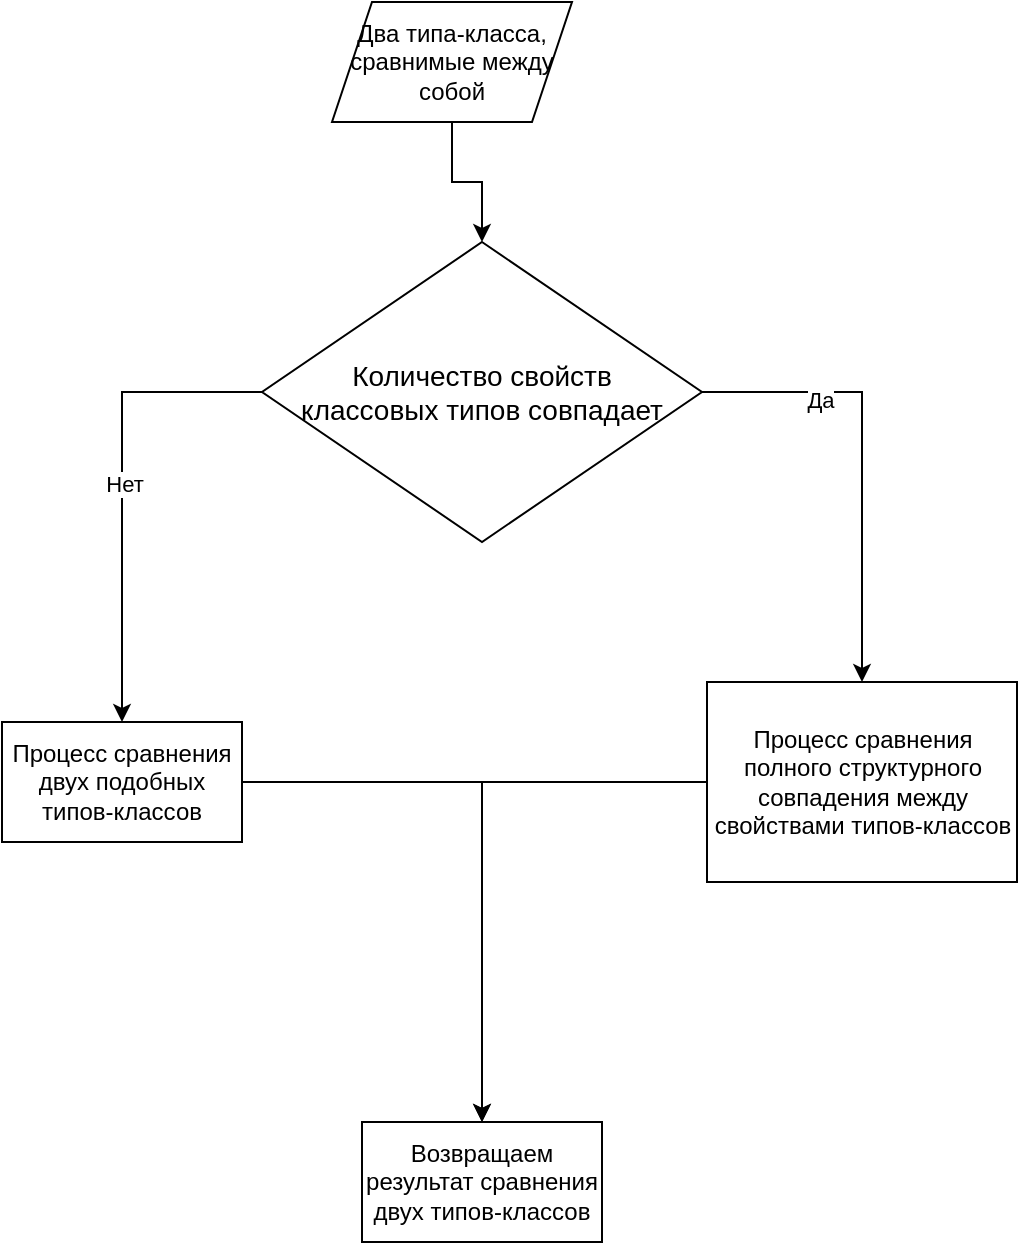 <mxfile version="24.4.3" type="github">
  <diagram name="Page-1" id="vua8_JgEmYFBtOHSUDKk">
    <mxGraphModel dx="1221" dy="1795" grid="1" gridSize="10" guides="1" tooltips="1" connect="1" arrows="1" fold="1" page="1" pageScale="1" pageWidth="827" pageHeight="1169" math="0" shadow="0">
      <root>
        <mxCell id="0" />
        <mxCell id="1" parent="0" />
        <mxCell id="R-hOA_cTozhtRgZsZmUz-1" style="edgeStyle=orthogonalEdgeStyle;rounded=0;orthogonalLoop=1;jettySize=auto;html=1;" edge="1" parent="1" source="R-hOA_cTozhtRgZsZmUz-2" target="R-hOA_cTozhtRgZsZmUz-7">
          <mxGeometry relative="1" as="geometry" />
        </mxCell>
        <mxCell id="R-hOA_cTozhtRgZsZmUz-2" value="Два типа-класса, сравнимые между собой" style="shape=parallelogram;perimeter=parallelogramPerimeter;whiteSpace=wrap;html=1;fixedSize=1;" vertex="1" parent="1">
          <mxGeometry x="795" y="-180" width="120" height="60" as="geometry" />
        </mxCell>
        <mxCell id="R-hOA_cTozhtRgZsZmUz-3" style="edgeStyle=orthogonalEdgeStyle;rounded=0;orthogonalLoop=1;jettySize=auto;html=1;entryX=0.5;entryY=0;entryDx=0;entryDy=0;" edge="1" parent="1" source="R-hOA_cTozhtRgZsZmUz-7" target="R-hOA_cTozhtRgZsZmUz-9">
          <mxGeometry relative="1" as="geometry">
            <mxPoint x="1070" y="165" as="targetPoint" />
          </mxGeometry>
        </mxCell>
        <mxCell id="R-hOA_cTozhtRgZsZmUz-4" value="Да" style="edgeLabel;html=1;align=center;verticalAlign=middle;resizable=0;points=[];" vertex="1" connectable="0" parent="R-hOA_cTozhtRgZsZmUz-3">
          <mxGeometry x="-0.474" y="-4" relative="1" as="geometry">
            <mxPoint as="offset" />
          </mxGeometry>
        </mxCell>
        <mxCell id="R-hOA_cTozhtRgZsZmUz-5" style="edgeStyle=orthogonalEdgeStyle;rounded=0;orthogonalLoop=1;jettySize=auto;html=1;entryX=0.5;entryY=0;entryDx=0;entryDy=0;" edge="1" parent="1" source="R-hOA_cTozhtRgZsZmUz-7" target="R-hOA_cTozhtRgZsZmUz-11">
          <mxGeometry relative="1" as="geometry" />
        </mxCell>
        <mxCell id="R-hOA_cTozhtRgZsZmUz-6" value="Нет" style="edgeLabel;html=1;align=center;verticalAlign=middle;resizable=0;points=[];" vertex="1" connectable="0" parent="R-hOA_cTozhtRgZsZmUz-5">
          <mxGeometry x="-0.006" y="1" relative="1" as="geometry">
            <mxPoint y="-1" as="offset" />
          </mxGeometry>
        </mxCell>
        <mxCell id="R-hOA_cTozhtRgZsZmUz-7" value="&lt;span style=&quot;font-size: 14px;&quot;&gt;Количество свойств классовых типов совпадает&lt;/span&gt;" style="rhombus;whiteSpace=wrap;html=1;spacingLeft=15;spacingRight=15;" vertex="1" parent="1">
          <mxGeometry x="760" y="-60" width="220" height="150" as="geometry" />
        </mxCell>
        <mxCell id="R-hOA_cTozhtRgZsZmUz-8" style="edgeStyle=orthogonalEdgeStyle;rounded=0;orthogonalLoop=1;jettySize=auto;html=1;" edge="1" parent="1" source="R-hOA_cTozhtRgZsZmUz-9" target="R-hOA_cTozhtRgZsZmUz-12">
          <mxGeometry relative="1" as="geometry" />
        </mxCell>
        <mxCell id="R-hOA_cTozhtRgZsZmUz-9" value="Процесс сравнения полного структурного совпадения между свойствами типов-классов" style="rounded=0;whiteSpace=wrap;html=1;" vertex="1" parent="1">
          <mxGeometry x="982.5" y="160" width="155" height="100" as="geometry" />
        </mxCell>
        <mxCell id="R-hOA_cTozhtRgZsZmUz-10" style="edgeStyle=orthogonalEdgeStyle;rounded=0;orthogonalLoop=1;jettySize=auto;html=1;entryX=0.5;entryY=0;entryDx=0;entryDy=0;" edge="1" parent="1" source="R-hOA_cTozhtRgZsZmUz-11" target="R-hOA_cTozhtRgZsZmUz-12">
          <mxGeometry relative="1" as="geometry" />
        </mxCell>
        <mxCell id="R-hOA_cTozhtRgZsZmUz-11" value="Процесс сравнения двух подобных типов-классов" style="rounded=0;whiteSpace=wrap;html=1;" vertex="1" parent="1">
          <mxGeometry x="630" y="180" width="120" height="60" as="geometry" />
        </mxCell>
        <mxCell id="R-hOA_cTozhtRgZsZmUz-12" value="Возвращаем результат сравнения двух типов-классов" style="rounded=0;whiteSpace=wrap;html=1;" vertex="1" parent="1">
          <mxGeometry x="810" y="380" width="120" height="60" as="geometry" />
        </mxCell>
      </root>
    </mxGraphModel>
  </diagram>
</mxfile>
